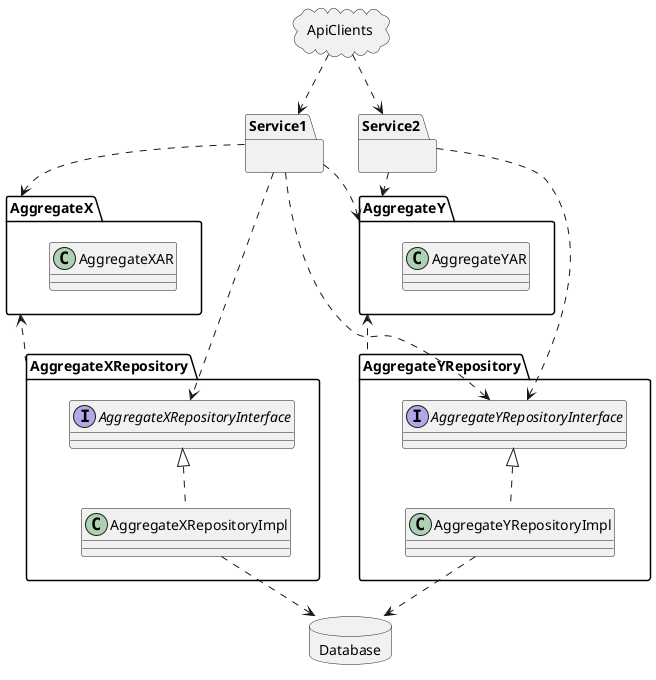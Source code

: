 @startuml

package ApiClients <<Cloud>> {
}

package Service1 {
}

package Service2 {
}


package Database <<Database>> {
}

package AggregateX {
    class AggregateXAR
}

package AggregateY {
    class AggregateYAR
}

package AggregateXRepository {
    interface AggregateXRepositoryInterface

    class AggregateXRepositoryImpl

    AggregateXRepositoryInterface <|.. AggregateXRepositoryImpl
}

package AggregateYRepository {
    interface AggregateYRepositoryInterface

    class AggregateYRepositoryImpl

    AggregateYRepositoryInterface <|.. AggregateYRepositoryImpl
}

Service1 ..> AggregateX
Service1 ..> AggregateY

AggregateY <.. AggregateYRepository
AggregateYRepositoryImpl ..> Database
Service1 ...> AggregateXRepositoryInterface
Service1 ...> AggregateYRepositoryInterface
Service2 ...> AggregateYRepositoryInterface
Service2 ..> AggregateY
AggregateX <.. AggregateXRepository
AggregateXRepositoryImpl ..> Database
ApiClients ..> Service1
ApiClients ..> Service2

@enduml